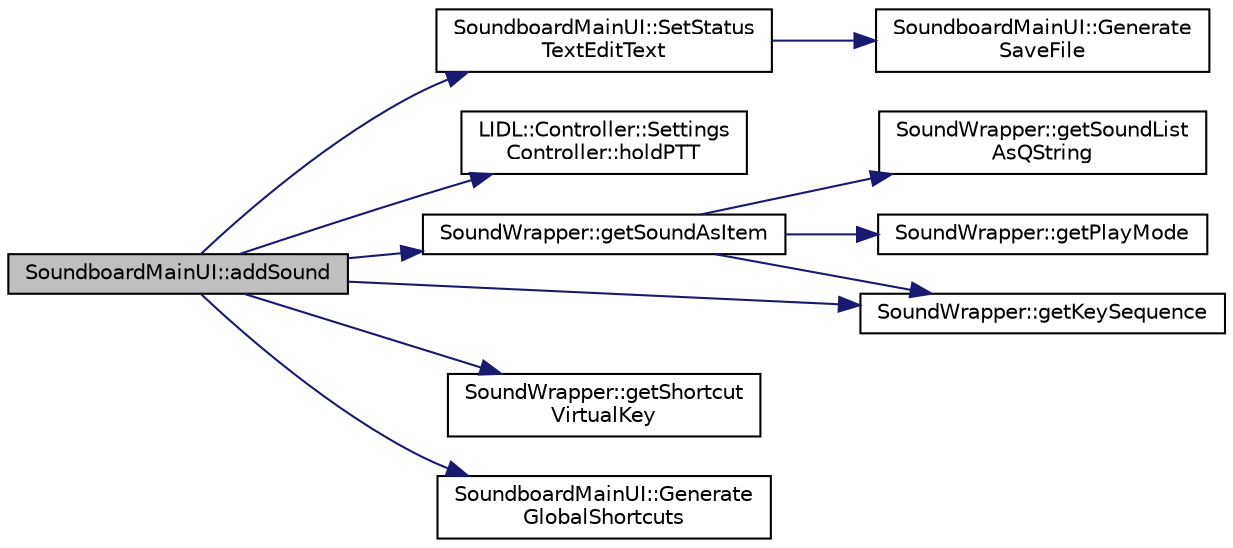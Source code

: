 digraph "SoundboardMainUI::addSound"
{
 // LATEX_PDF_SIZE
  edge [fontname="Helvetica",fontsize="10",labelfontname="Helvetica",labelfontsize="10"];
  node [fontname="Helvetica",fontsize="10",shape=record];
  rankdir="LR";
  Node4 [label="SoundboardMainUI::addSound",height=0.2,width=0.4,color="black", fillcolor="grey75", style="filled", fontcolor="black",tooltip="This function add a soundwrapper to the main UI display, and adds/modify the entries in the private m..."];
  Node4 -> Node5 [color="midnightblue",fontsize="10",style="solid",fontname="Helvetica"];
  Node5 [label="SoundboardMainUI::SetStatus\lTextEditText",height=0.2,width=0.4,color="black", fillcolor="white", style="filled",URL="$class_soundboard_main_u_i.html#ad1aaec3f9fca8bfdb6855888f7ac539b",tooltip="This function set the text of the permanent widget in the status bar."];
  Node5 -> Node6 [color="midnightblue",fontsize="10",style="solid",fontname="Helvetica"];
  Node6 [label="SoundboardMainUI::Generate\lSaveFile",height=0.2,width=0.4,color="black", fillcolor="white", style="filled",URL="$class_soundboard_main_u_i.html#ac1e1da89a9812412e2e9e92306925737",tooltip="Function to generate the .lidljson save file."];
  Node4 -> Node7 [color="midnightblue",fontsize="10",style="solid",fontname="Helvetica"];
  Node7 [label="LIDL::Controller::Settings\lController::holdPTT",height=0.2,width=0.4,color="black", fillcolor="white", style="filled",URL="$class_l_i_d_l_1_1_controller_1_1_settings_controller.html#a4856c3926df501ad0ccceb3140559b8a",tooltip="holdPTT"];
  Node4 -> Node8 [color="midnightblue",fontsize="10",style="solid",fontname="Helvetica"];
  Node8 [label="SoundWrapper::getSoundAsItem",height=0.2,width=0.4,color="black", fillcolor="white", style="filled",URL="$class_sound_wrapper.html#a68acd6da794a6ee53309df2d4d522659",tooltip=" "];
  Node8 -> Node9 [color="midnightblue",fontsize="10",style="solid",fontname="Helvetica"];
  Node9 [label="SoundWrapper::getSoundList\lAsQString",height=0.2,width=0.4,color="black", fillcolor="white", style="filled",URL="$class_sound_wrapper.html#a4625693047e0673eddac69af87ee1fa1",tooltip=" "];
  Node8 -> Node10 [color="midnightblue",fontsize="10",style="solid",fontname="Helvetica"];
  Node10 [label="SoundWrapper::getKeySequence",height=0.2,width=0.4,color="black", fillcolor="white", style="filled",URL="$class_sound_wrapper.html#ac73f84dba78c414521116ac89235edc8",tooltip=" "];
  Node8 -> Node11 [color="midnightblue",fontsize="10",style="solid",fontname="Helvetica"];
  Node11 [label="SoundWrapper::getPlayMode",height=0.2,width=0.4,color="black", fillcolor="white", style="filled",URL="$class_sound_wrapper.html#a16370de16e4df5a8f4fe32c71cddf183",tooltip=" "];
  Node4 -> Node10 [color="midnightblue",fontsize="10",style="solid",fontname="Helvetica"];
  Node4 -> Node12 [color="midnightblue",fontsize="10",style="solid",fontname="Helvetica"];
  Node12 [label="SoundWrapper::getShortcut\lVirtualKey",height=0.2,width=0.4,color="black", fillcolor="white", style="filled",URL="$class_sound_wrapper.html#a6df0097f541aa721d450fb74af5db71a",tooltip=" "];
  Node4 -> Node13 [color="midnightblue",fontsize="10",style="solid",fontname="Helvetica"];
  Node13 [label="SoundboardMainUI::Generate\lGlobalShortcuts",height=0.2,width=0.4,color="black", fillcolor="white", style="filled",URL="$class_soundboard_main_u_i.html#a6598a08d56d5efb3e330ef3d016ab963",tooltip="Function to register all the Shortcuts being used by the LIDL Soundboard."];
}
